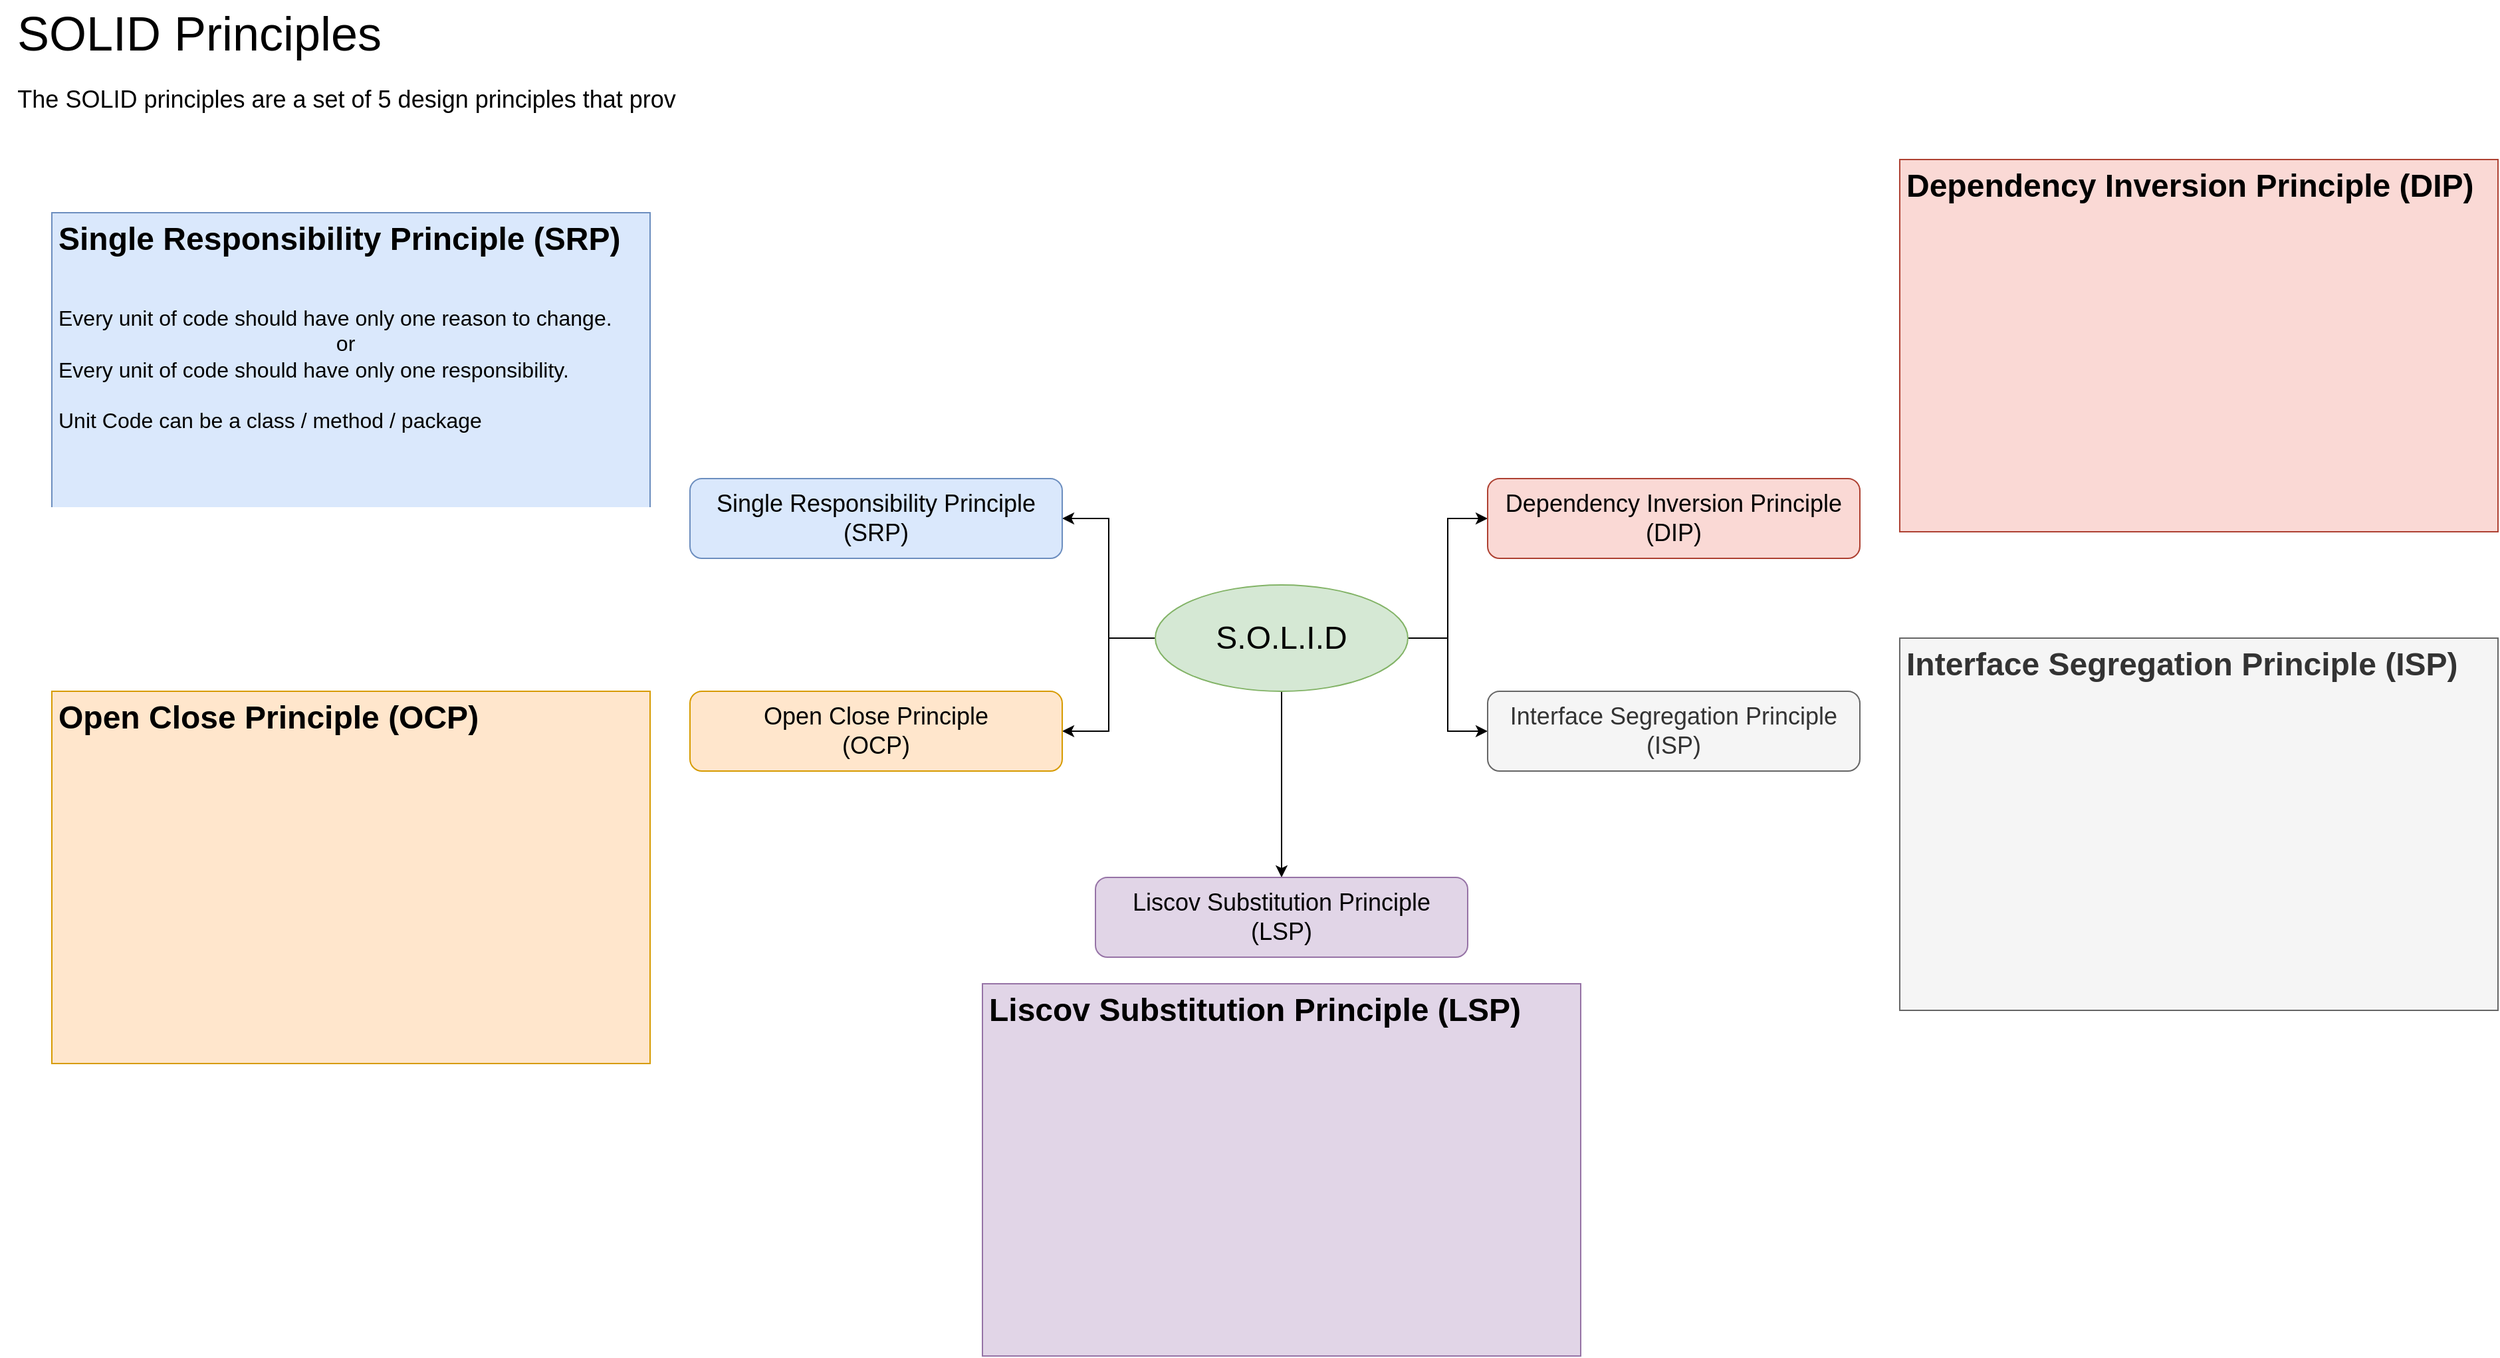 <mxfile version="21.5.2" type="github">
  <diagram name="Page-1" id="U-gWTcchUs-p3g92YH2O">
    <mxGraphModel dx="1001" dy="1131" grid="1" gridSize="10" guides="1" tooltips="1" connect="1" arrows="1" fold="1" page="1" pageScale="1" pageWidth="2000" pageHeight="3000" math="0" shadow="0">
      <root>
        <mxCell id="0" />
        <mxCell id="1" parent="0" />
        <mxCell id="DwHcUVJojfOaEQiR3cPv-1" value="&lt;font style=&quot;font-size: 36px;&quot;&gt;SOLID Principles&lt;/font&gt;" style="text;strokeColor=none;align=center;fillColor=none;html=1;verticalAlign=middle;whiteSpace=wrap;rounded=0;" vertex="1" parent="1">
          <mxGeometry x="40" y="40" width="300" height="50" as="geometry" />
        </mxCell>
        <mxCell id="DwHcUVJojfOaEQiR3cPv-8" style="edgeStyle=orthogonalEdgeStyle;rounded=0;orthogonalLoop=1;jettySize=auto;html=1;entryX=1;entryY=0.5;entryDx=0;entryDy=0;" edge="1" parent="1" source="DwHcUVJojfOaEQiR3cPv-2" target="DwHcUVJojfOaEQiR3cPv-3">
          <mxGeometry relative="1" as="geometry" />
        </mxCell>
        <mxCell id="DwHcUVJojfOaEQiR3cPv-9" style="edgeStyle=orthogonalEdgeStyle;rounded=0;orthogonalLoop=1;jettySize=auto;html=1;entryX=1;entryY=0.5;entryDx=0;entryDy=0;" edge="1" parent="1" source="DwHcUVJojfOaEQiR3cPv-2" target="DwHcUVJojfOaEQiR3cPv-4">
          <mxGeometry relative="1" as="geometry" />
        </mxCell>
        <mxCell id="DwHcUVJojfOaEQiR3cPv-11" style="edgeStyle=orthogonalEdgeStyle;rounded=0;orthogonalLoop=1;jettySize=auto;html=1;" edge="1" parent="1" source="DwHcUVJojfOaEQiR3cPv-2" target="DwHcUVJojfOaEQiR3cPv-5">
          <mxGeometry relative="1" as="geometry" />
        </mxCell>
        <mxCell id="DwHcUVJojfOaEQiR3cPv-12" style="edgeStyle=orthogonalEdgeStyle;rounded=0;orthogonalLoop=1;jettySize=auto;html=1;entryX=0;entryY=0.5;entryDx=0;entryDy=0;" edge="1" parent="1" source="DwHcUVJojfOaEQiR3cPv-2" target="DwHcUVJojfOaEQiR3cPv-6">
          <mxGeometry relative="1" as="geometry" />
        </mxCell>
        <mxCell id="DwHcUVJojfOaEQiR3cPv-13" style="edgeStyle=orthogonalEdgeStyle;rounded=0;orthogonalLoop=1;jettySize=auto;html=1;entryX=0;entryY=0.5;entryDx=0;entryDy=0;" edge="1" parent="1" source="DwHcUVJojfOaEQiR3cPv-2" target="DwHcUVJojfOaEQiR3cPv-7">
          <mxGeometry relative="1" as="geometry" />
        </mxCell>
        <mxCell id="DwHcUVJojfOaEQiR3cPv-2" value="&lt;font style=&quot;font-size: 24px;&quot;&gt;S.O.L.I.D&lt;/font&gt;" style="ellipse;whiteSpace=wrap;html=1;fillColor=#d5e8d4;strokeColor=#82b366;" vertex="1" parent="1">
          <mxGeometry x="909" y="480" width="190" height="80" as="geometry" />
        </mxCell>
        <mxCell id="DwHcUVJojfOaEQiR3cPv-3" value="&lt;font style=&quot;font-size: 18px;&quot;&gt;Single Responsibility Principle&lt;br&gt;(SRP)&lt;/font&gt;" style="rounded=1;whiteSpace=wrap;html=1;fillColor=#dae8fc;strokeColor=#6c8ebf;" vertex="1" parent="1">
          <mxGeometry x="559" y="400" width="280" height="60" as="geometry" />
        </mxCell>
        <mxCell id="DwHcUVJojfOaEQiR3cPv-4" value="&lt;span style=&quot;font-size: 18px;&quot;&gt;Open Close Principle&lt;br&gt;&lt;/span&gt;&lt;font style=&quot;font-size: 18px;&quot;&gt;(OCP)&lt;/font&gt;" style="rounded=1;whiteSpace=wrap;html=1;fillColor=#ffe6cc;strokeColor=#d79b00;" vertex="1" parent="1">
          <mxGeometry x="559" y="560" width="280" height="60" as="geometry" />
        </mxCell>
        <mxCell id="DwHcUVJojfOaEQiR3cPv-5" value="&lt;span style=&quot;font-size: 18px;&quot;&gt;Liscov Substitution Principle&lt;br&gt;&lt;/span&gt;&lt;font style=&quot;font-size: 18px;&quot;&gt;(LSP)&lt;/font&gt;" style="rounded=1;whiteSpace=wrap;html=1;fillColor=#e1d5e7;strokeColor=#9673a6;" vertex="1" parent="1">
          <mxGeometry x="864" y="700" width="280" height="60" as="geometry" />
        </mxCell>
        <mxCell id="DwHcUVJojfOaEQiR3cPv-6" value="&lt;span style=&quot;font-size: 18px;&quot;&gt;Interface Segregation Principle&lt;br&gt;&lt;/span&gt;&lt;font style=&quot;font-size: 18px;&quot;&gt;(ISP)&lt;/font&gt;" style="rounded=1;whiteSpace=wrap;html=1;fillColor=#f5f5f5;fontColor=#333333;strokeColor=#666666;" vertex="1" parent="1">
          <mxGeometry x="1159" y="560" width="280" height="60" as="geometry" />
        </mxCell>
        <mxCell id="DwHcUVJojfOaEQiR3cPv-7" value="&lt;span style=&quot;font-size: 18px;&quot;&gt;Dependency Inversion Principle&lt;br&gt;&lt;/span&gt;&lt;font style=&quot;font-size: 18px;&quot;&gt;(DIP)&lt;/font&gt;" style="rounded=1;whiteSpace=wrap;html=1;fillColor=#fad9d5;strokeColor=#ae4132;" vertex="1" parent="1">
          <mxGeometry x="1159" y="400" width="280" height="60" as="geometry" />
        </mxCell>
        <mxCell id="DwHcUVJojfOaEQiR3cPv-14" value="&lt;h1&gt;Single Responsibility Principle (SRP)&lt;/h1&gt;&lt;div&gt;&lt;font style=&quot;font-size: 16px;&quot;&gt;&lt;br&gt;&lt;/font&gt;&lt;/div&gt;&lt;div&gt;&lt;font style=&quot;font-size: 16px;&quot;&gt;Every unit of code should have only one reason to change.&lt;/font&gt;&lt;/div&gt;&lt;div&gt;&lt;font size=&quot;3&quot;&gt;&amp;nbsp; &amp;nbsp; &amp;nbsp; &amp;nbsp; &amp;nbsp; &amp;nbsp; &amp;nbsp; &amp;nbsp; &amp;nbsp; &amp;nbsp; &amp;nbsp; &amp;nbsp; &amp;nbsp; &amp;nbsp; &amp;nbsp; &amp;nbsp; &amp;nbsp; &amp;nbsp; &amp;nbsp; &amp;nbsp; &amp;nbsp; &amp;nbsp; &amp;nbsp; &amp;nbsp;or&lt;/font&gt;&lt;/div&gt;&lt;div&gt;&lt;font size=&quot;3&quot;&gt;Every unit of code should have only one responsibility.&lt;/font&gt;&lt;/div&gt;&lt;div&gt;&lt;font size=&quot;3&quot;&gt;&lt;br&gt;&lt;/font&gt;&lt;/div&gt;&lt;div&gt;&lt;font size=&quot;3&quot;&gt;Unit Code can be a class / method / package&lt;/font&gt;&lt;/div&gt;" style="text;html=1;strokeColor=#6c8ebf;fillColor=#dae8fc;spacing=5;spacingTop=-20;whiteSpace=wrap;overflow=hidden;rounded=0;" vertex="1" parent="1">
          <mxGeometry x="79" y="200" width="450" height="280" as="geometry" />
        </mxCell>
        <mxCell id="DwHcUVJojfOaEQiR3cPv-15" value="&lt;h1&gt;Open Close Principle (OCP)&lt;/h1&gt;" style="text;html=1;strokeColor=#d79b00;fillColor=#ffe6cc;spacing=5;spacingTop=-20;whiteSpace=wrap;overflow=hidden;rounded=0;" vertex="1" parent="1">
          <mxGeometry x="79" y="560" width="450" height="280" as="geometry" />
        </mxCell>
        <mxCell id="DwHcUVJojfOaEQiR3cPv-16" value="&lt;h1&gt;Liscov Substitution Principle (LSP)&lt;/h1&gt;" style="text;html=1;strokeColor=#9673a6;fillColor=#e1d5e7;spacing=5;spacingTop=-20;whiteSpace=wrap;overflow=hidden;rounded=0;" vertex="1" parent="1">
          <mxGeometry x="779" y="780" width="450" height="280" as="geometry" />
        </mxCell>
        <mxCell id="DwHcUVJojfOaEQiR3cPv-17" value="&lt;h1&gt;Dependency Inversion Principle (DIP)&lt;/h1&gt;" style="text;html=1;strokeColor=#ae4132;fillColor=#fad9d5;spacing=5;spacingTop=-20;whiteSpace=wrap;overflow=hidden;rounded=0;" vertex="1" parent="1">
          <mxGeometry x="1469" y="160" width="450" height="280" as="geometry" />
        </mxCell>
        <mxCell id="DwHcUVJojfOaEQiR3cPv-18" value="&lt;h1&gt;Interface Segregation Principle (ISP)&lt;/h1&gt;" style="text;html=1;strokeColor=#666666;fillColor=#f5f5f5;spacing=5;spacingTop=-20;whiteSpace=wrap;overflow=hidden;rounded=0;fontColor=#333333;" vertex="1" parent="1">
          <mxGeometry x="1469" y="520" width="450" height="280" as="geometry" />
        </mxCell>
        <mxCell id="DwHcUVJojfOaEQiR3cPv-19" value="&lt;font style=&quot;font-size: 18px;&quot;&gt;The SOLID principles are a set of 5 design principles that provides guidelines for clean, maintainable, extensible and scalable software design.&lt;/font&gt;" style="text;html=1;strokeColor=none;fillColor=none;align=center;verticalAlign=middle;whiteSpace=wrap;rounded=0;" vertex="1" parent="1">
          <mxGeometry x="40" y="100" width="1160" height="30" as="geometry" />
        </mxCell>
      </root>
    </mxGraphModel>
  </diagram>
</mxfile>

